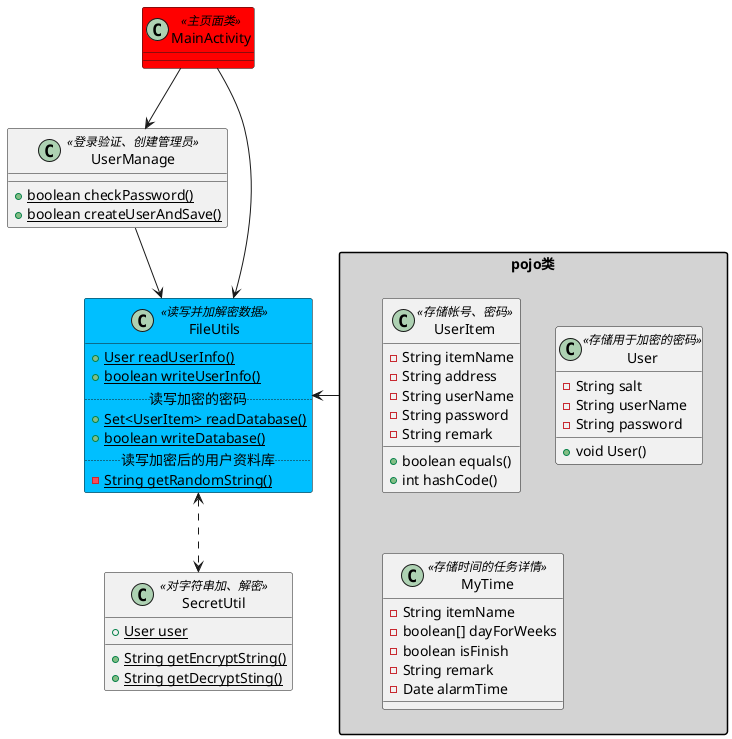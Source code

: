 @startuml
skinparam packageStyle rect/' 加入这行代码，样式纯矩形'/
'定义类
package  pojo类 #LightGray{
  class UserItem<<存储帐号、密码>> {
    - String itemName
    - String address
    - String userName
    - String password
    - String remark
    +boolean equals()
    +int hashCode()
  }

    class User<<存储用于加密的密码>> {
        - String salt
        - String userName
        - String password
        +void User()
    }
    class MyTime<<存储时间的任务详情>> {
        -String itemName
        -boolean[] dayForWeeks
        -boolean isFinish
        -String remark
        -Date alarmTime
    }
}
class SecretUtil<<对字符串加、解密>> {
    +{static} User user
    +{static}String getEncryptString()
    +{static}String getDecryptSting()
    }
'    note top:对字符串加、解密

class FileUtils<<读写并加解密数据>> #DeepSkyBlue{
        +{static}User readUserInfo()
        +{static}boolean writeUserInfo()
        ..读写加密的密码..
        +{static}Set<UserItem> readDatabase()
        +{static}boolean writeDatabase()
        ..读写加密后的用户资料库..
        -{static}String getRandomString()
}
class UserManage<<登录验证、创建管理员>>{
+{static}boolean checkPassword()
+{static}boolean createUserAndSave()
}

class MainActivity<<主页面类>> #red{

}


'建立关联
MainActivity--->FileUtils
MainActivity-->UserManage

UserManage->FileUtils
FileUtils<..>SecretUtil
pojo类->FileUtils
'pojo类.UserItem-->FileUtils
'pojo类.MyTime-->FileUtils
@enduml